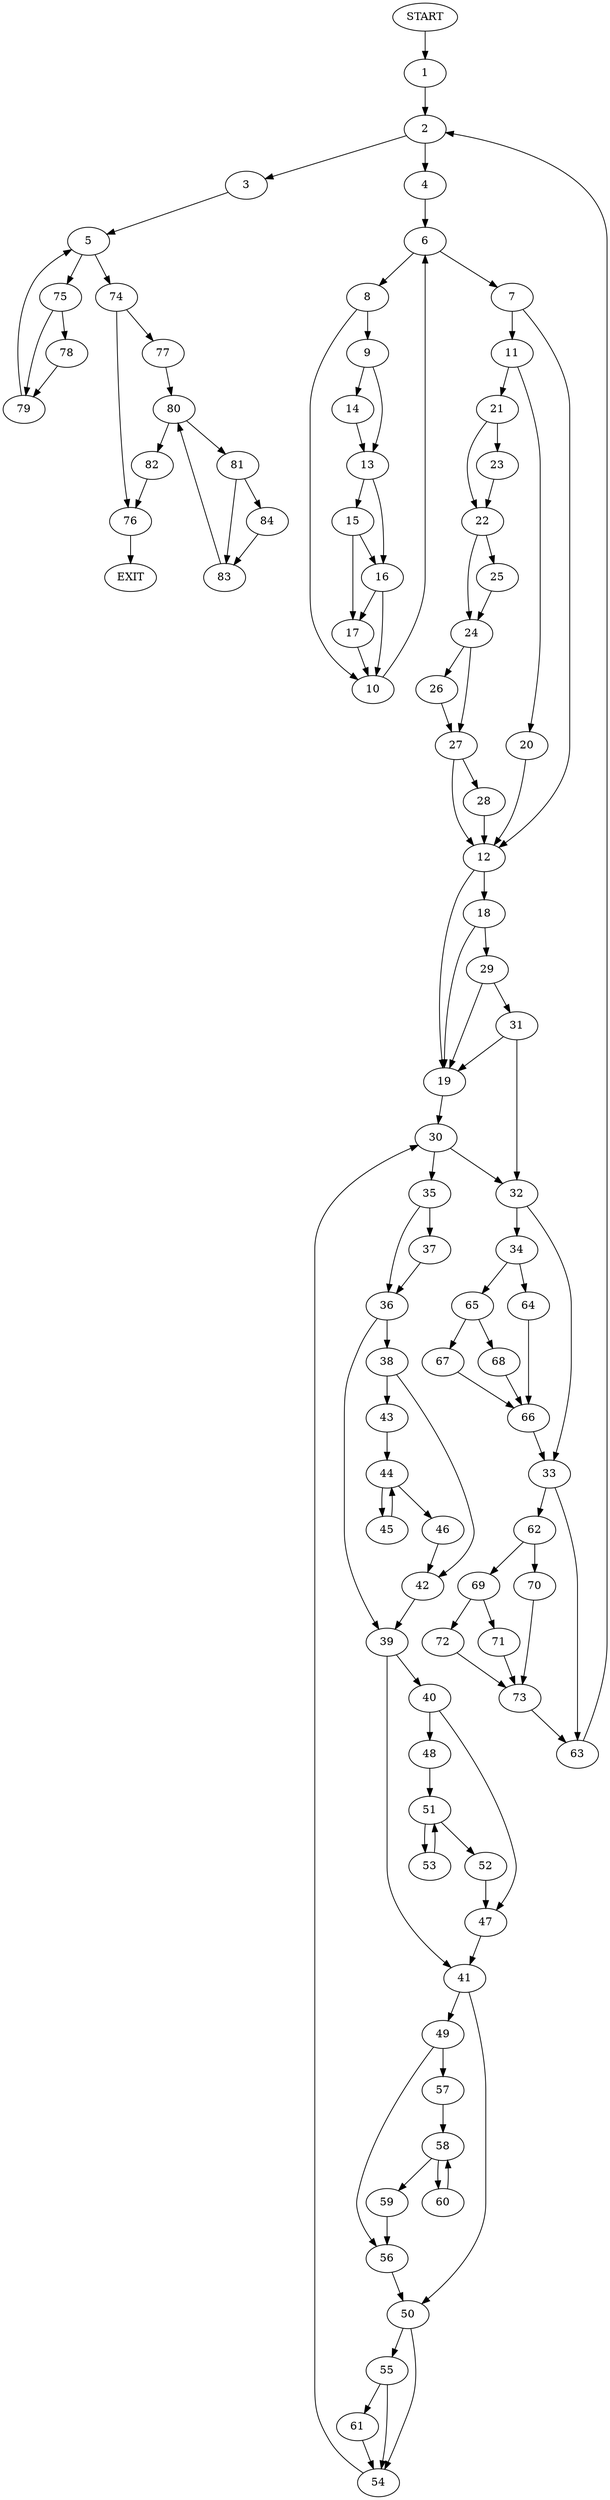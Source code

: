 digraph {
0 [label="START"]
85 [label="EXIT"]
0 -> 1
1 -> 2
2 -> 3
2 -> 4
3 -> 5
4 -> 6
6 -> 7
6 -> 8
8 -> 9
8 -> 10
7 -> 11
7 -> 12
10 -> 6
9 -> 13
9 -> 14
14 -> 13
13 -> 15
13 -> 16
15 -> 17
15 -> 16
16 -> 17
16 -> 10
17 -> 10
12 -> 18
12 -> 19
11 -> 20
11 -> 21
20 -> 12
21 -> 22
21 -> 23
22 -> 24
22 -> 25
23 -> 22
24 -> 26
24 -> 27
25 -> 24
26 -> 27
27 -> 28
27 -> 12
28 -> 12
18 -> 19
18 -> 29
19 -> 30
29 -> 31
29 -> 19
31 -> 32
31 -> 19
32 -> 33
32 -> 34
30 -> 35
30 -> 32
35 -> 36
35 -> 37
37 -> 36
36 -> 38
36 -> 39
39 -> 40
39 -> 41
38 -> 42
38 -> 43
43 -> 44
42 -> 39
44 -> 45
44 -> 46
46 -> 42
45 -> 44
40 -> 47
40 -> 48
41 -> 49
41 -> 50
48 -> 51
47 -> 41
51 -> 52
51 -> 53
52 -> 47
53 -> 51
50 -> 54
50 -> 55
49 -> 56
49 -> 57
56 -> 50
57 -> 58
58 -> 59
58 -> 60
59 -> 56
60 -> 58
54 -> 30
55 -> 61
55 -> 54
61 -> 54
33 -> 62
33 -> 63
34 -> 64
34 -> 65
64 -> 66
65 -> 67
65 -> 68
67 -> 66
68 -> 66
66 -> 33
63 -> 2
62 -> 69
62 -> 70
69 -> 71
69 -> 72
70 -> 73
71 -> 73
72 -> 73
73 -> 63
5 -> 74
5 -> 75
74 -> 76
74 -> 77
75 -> 78
75 -> 79
79 -> 5
78 -> 79
77 -> 80
76 -> 85
80 -> 81
80 -> 82
82 -> 76
81 -> 83
81 -> 84
83 -> 80
84 -> 83
}
